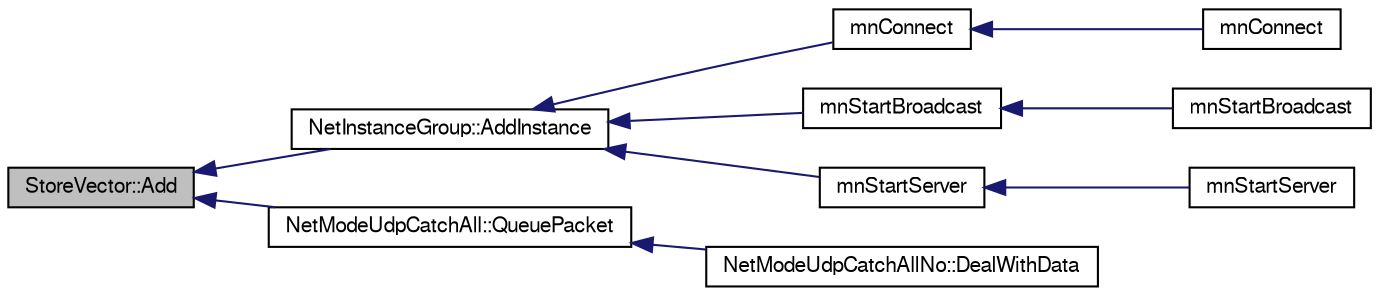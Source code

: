 digraph G
{
  edge [fontname="FreeSans",fontsize="10",labelfontname="FreeSans",labelfontsize="10"];
  node [fontname="FreeSans",fontsize="10",shape=record];
  rankdir=LR;
  Node1 [label="StoreVector::Add",height=0.2,width=0.4,color="black", fillcolor="grey75", style="filled" fontcolor="black"];
  Node1 -> Node2 [dir=back,color="midnightblue",fontsize="10",style="solid",fontname="FreeSans"];
  Node2 [label="NetInstanceGroup::AddInstance",height=0.2,width=0.4,color="black", fillcolor="white", style="filled",URL="$class_net_instance_group.html#ad3e6af3b7f2175988a12cd4b668bcae1"];
  Node2 -> Node3 [dir=back,color="midnightblue",fontsize="10",style="solid",fontname="FreeSans"];
  Node3 [label="mnConnect",height=0.2,width=0.4,color="black", fillcolor="white", style="filled",URL="$group__proc_commands.html#ga6ffd3536c34f39d9cacd3eb06cf41d79"];
  Node3 -> Node4 [dir=back,color="midnightblue",fontsize="10",style="solid",fontname="FreeSans"];
  Node4 [label="mnConnect",height=0.2,width=0.4,color="black", fillcolor="white", style="filled",URL="$group__proc_commands.html#ga601b506b062a594ea02a44502a7b4d0f"];
  Node2 -> Node5 [dir=back,color="midnightblue",fontsize="10",style="solid",fontname="FreeSans"];
  Node5 [label="mnStartBroadcast",height=0.2,width=0.4,color="black", fillcolor="white", style="filled",URL="$group__proc_commands.html#ga6d38ae0c7de397bc81d86c4dc89690aa"];
  Node5 -> Node6 [dir=back,color="midnightblue",fontsize="10",style="solid",fontname="FreeSans"];
  Node6 [label="mnStartBroadcast",height=0.2,width=0.4,color="black", fillcolor="white", style="filled",URL="$group__proc_commands.html#ga4b8bcae5ef6c2c4f767c520d70f55111"];
  Node2 -> Node7 [dir=back,color="midnightblue",fontsize="10",style="solid",fontname="FreeSans"];
  Node7 [label="mnStartServer",height=0.2,width=0.4,color="black", fillcolor="white", style="filled",URL="$group__proc_commands.html#gac613edc6f09726bf3f105cdd0393539e"];
  Node7 -> Node8 [dir=back,color="midnightblue",fontsize="10",style="solid",fontname="FreeSans"];
  Node8 [label="mnStartServer",height=0.2,width=0.4,color="black", fillcolor="white", style="filled",URL="$group__proc_commands.html#ga51d3f53c0195b53dc5f73905230cf37e"];
  Node1 -> Node9 [dir=back,color="midnightblue",fontsize="10",style="solid",fontname="FreeSans"];
  Node9 [label="NetModeUdpCatchAll::QueuePacket",height=0.2,width=0.4,color="black", fillcolor="white", style="filled",URL="$class_net_mode_udp_catch_all.html#afdafdc65ee2485ac6ef95fcb08b837dd"];
  Node9 -> Node10 [dir=back,color="midnightblue",fontsize="10",style="solid",fontname="FreeSans"];
  Node10 [label="NetModeUdpCatchAllNo::DealWithData",height=0.2,width=0.4,color="black", fillcolor="white", style="filled",URL="$class_net_mode_udp_catch_all_no.html#aff082848085a1e3aba92deda0226d092"];
}
